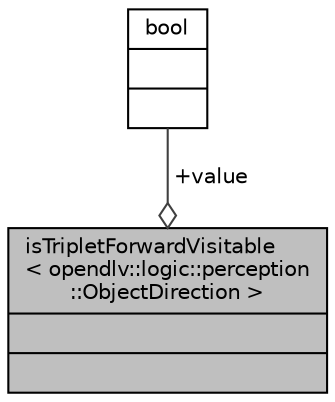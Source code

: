 digraph "isTripletForwardVisitable&lt; opendlv::logic::perception::ObjectDirection &gt;"
{
 // LATEX_PDF_SIZE
  edge [fontname="Helvetica",fontsize="10",labelfontname="Helvetica",labelfontsize="10"];
  node [fontname="Helvetica",fontsize="10",shape=record];
  Node1 [label="{isTripletForwardVisitable\l\< opendlv::logic::perception\l::ObjectDirection \>\n||}",height=0.2,width=0.4,color="black", fillcolor="grey75", style="filled", fontcolor="black",tooltip=" "];
  Node2 -> Node1 [color="grey25",fontsize="10",style="solid",label=" +value" ,arrowhead="odiamond"];
  Node2 [label="{bool\n||}",height=0.2,width=0.4,color="black", fillcolor="white", style="filled",tooltip=" "];
}
